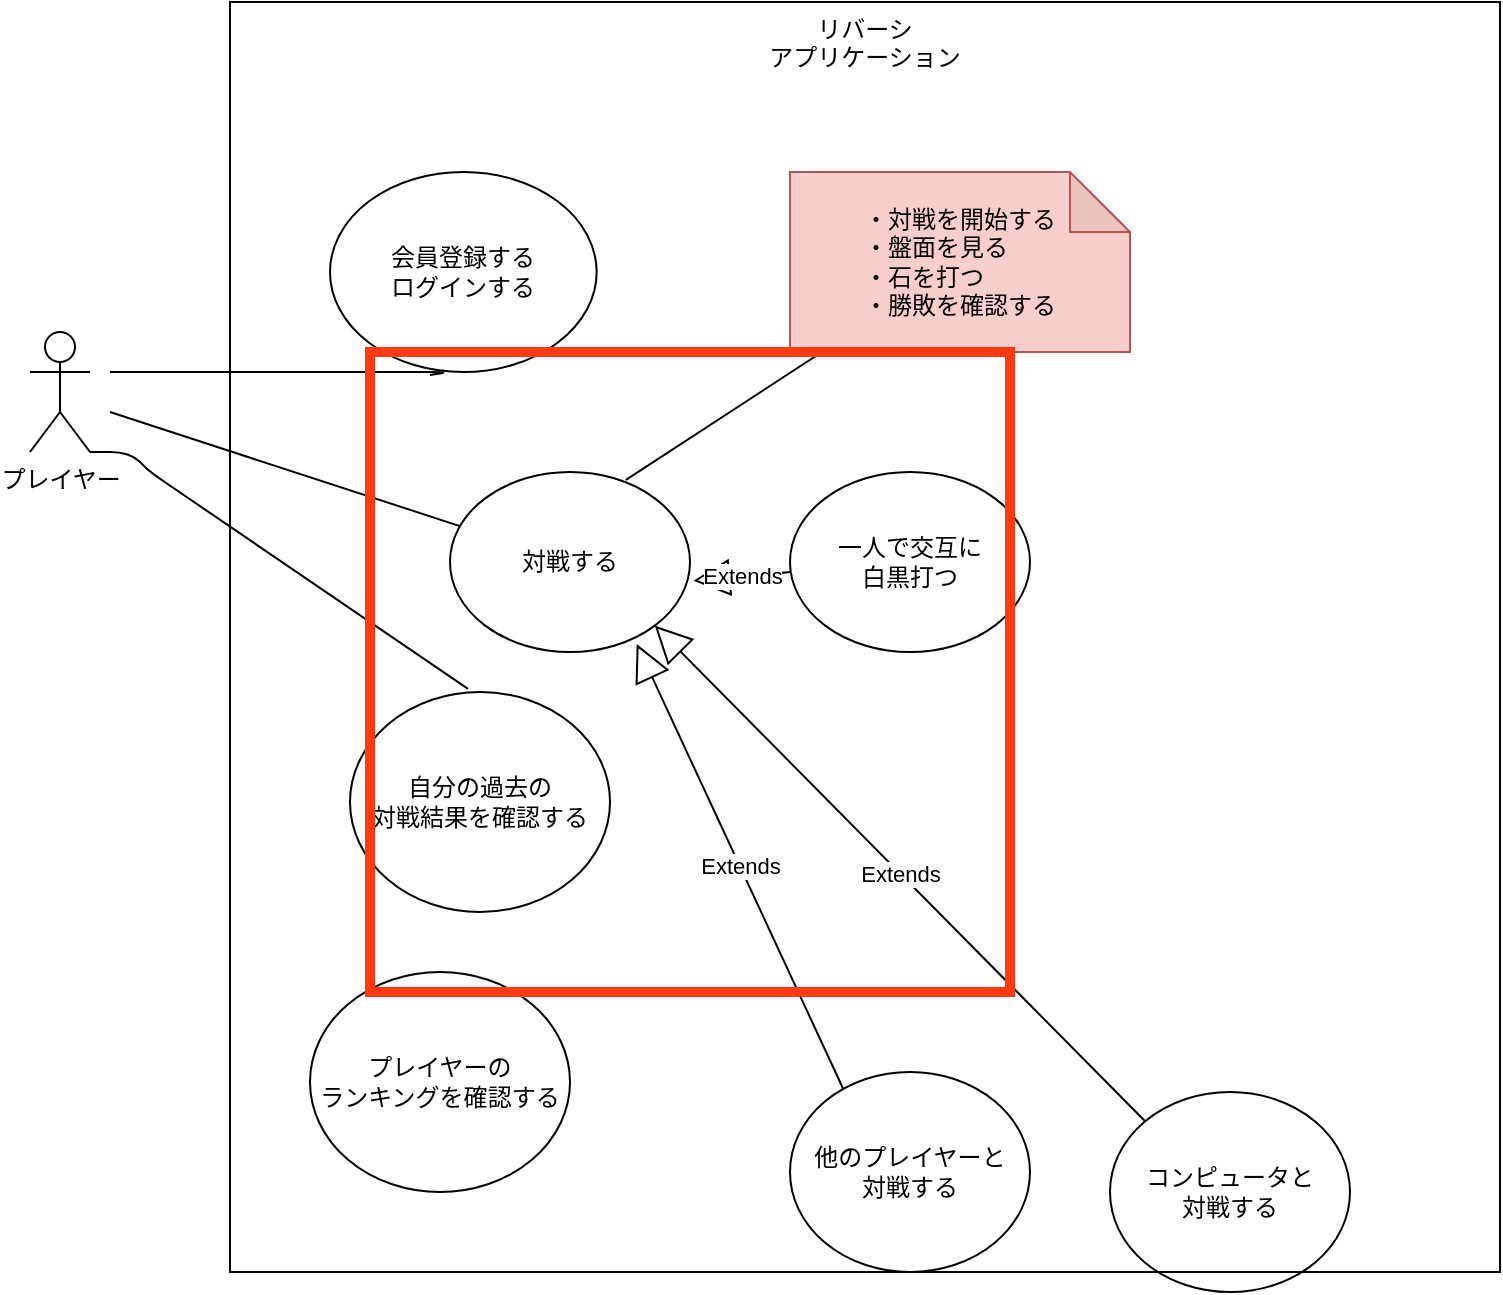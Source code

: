 <mxfile>
    <diagram id="mMKiy0xi3HChqaLZq23c" name="ページ1">
        <mxGraphModel dx="1150" dy="858" grid="1" gridSize="10" guides="1" tooltips="1" connect="1" arrows="1" fold="1" page="1" pageScale="1" pageWidth="827" pageHeight="1169" math="0" shadow="0">
            <root>
                <mxCell id="0"/>
                <mxCell id="1" parent="0"/>
                <mxCell id="2" value="リバーシ&lt;br&gt;アプリケーション" style="whiteSpace=wrap;html=1;aspect=fixed;verticalAlign=top;fillColor=none;" vertex="1" parent="1">
                    <mxGeometry x="200" y="115" width="635" height="635" as="geometry"/>
                </mxCell>
                <mxCell id="4" value="プレイヤー" style="shape=umlActor;verticalLabelPosition=bottom;verticalAlign=top;html=1;outlineConnect=0;fillColor=none;" vertex="1" parent="1">
                    <mxGeometry x="100" y="280" width="30" height="60" as="geometry"/>
                </mxCell>
                <mxCell id="5" value="対戦する" style="ellipse;whiteSpace=wrap;html=1;fillColor=none;" vertex="1" parent="1">
                    <mxGeometry x="310" y="350" width="120" height="90" as="geometry"/>
                </mxCell>
                <mxCell id="7" value="" style="endArrow=none;html=1;" edge="1" parent="1" target="5">
                    <mxGeometry width="50" height="50" relative="1" as="geometry">
                        <mxPoint x="140" y="320" as="sourcePoint"/>
                        <mxPoint x="390" y="290" as="targetPoint"/>
                        <Array as="points"/>
                    </mxGeometry>
                </mxCell>
                <mxCell id="8" value="・対戦を開始する&lt;br&gt;&lt;div style=&quot;text-align: left;&quot;&gt;&lt;span style=&quot;background-color: initial;&quot;&gt;・盤面を見る&lt;/span&gt;&lt;/div&gt;&lt;div style=&quot;text-align: left;&quot;&gt;&lt;span style=&quot;background-color: initial;&quot;&gt;・石を打つ&lt;/span&gt;&lt;/div&gt;・勝敗を確認する" style="shape=note;whiteSpace=wrap;html=1;backgroundOutline=1;darkOpacity=0.05;fillColor=#f8cecc;strokeColor=#b85450;" vertex="1" parent="1">
                    <mxGeometry x="480" y="200" width="170" height="90" as="geometry"/>
                </mxCell>
                <mxCell id="9" value="" style="endArrow=none;html=1;entryX=0.733;entryY=0.044;entryDx=0;entryDy=0;entryPerimeter=0;" edge="1" parent="1" source="8" target="5">
                    <mxGeometry width="50" height="50" relative="1" as="geometry">
                        <mxPoint x="360" y="320" as="sourcePoint"/>
                        <mxPoint x="410" y="270" as="targetPoint"/>
                    </mxGeometry>
                </mxCell>
                <mxCell id="11" value="自分の過去の&lt;br&gt;対戦結果を確認する" style="ellipse;whiteSpace=wrap;html=1;fillColor=none;" vertex="1" parent="1">
                    <mxGeometry x="260" y="460" width="130" height="110" as="geometry"/>
                </mxCell>
                <mxCell id="12" value="会員登録する&lt;br&gt;ログインする" style="ellipse;whiteSpace=wrap;html=1;fillColor=none;" vertex="1" parent="1">
                    <mxGeometry x="250" y="200" width="133.33" height="100" as="geometry"/>
                </mxCell>
                <mxCell id="13" value="" style="endArrow=none;html=1;entryX=0.375;entryY=1.015;entryDx=0;entryDy=0;entryPerimeter=0;" edge="1" parent="1" target="12">
                    <mxGeometry width="50" height="50" relative="1" as="geometry">
                        <mxPoint x="140" y="300" as="sourcePoint"/>
                        <mxPoint x="410" y="370" as="targetPoint"/>
                        <Array as="points">
                            <mxPoint x="310" y="300"/>
                        </Array>
                    </mxGeometry>
                </mxCell>
                <mxCell id="14" value="" style="endArrow=none;html=1;entryX=0.454;entryY=-0.014;entryDx=0;entryDy=0;entryPerimeter=0;exitX=1;exitY=1;exitDx=0;exitDy=0;exitPerimeter=0;" edge="1" parent="1" source="4" target="11">
                    <mxGeometry width="50" height="50" relative="1" as="geometry">
                        <mxPoint x="360" y="420" as="sourcePoint"/>
                        <mxPoint x="410" y="370" as="targetPoint"/>
                        <Array as="points">
                            <mxPoint x="150" y="340"/>
                            <mxPoint x="160" y="350"/>
                        </Array>
                    </mxGeometry>
                </mxCell>
                <mxCell id="15" value="一人で交互に&lt;br&gt;白黒打つ&lt;span style=&quot;color: rgba(0, 0, 0, 0); font-family: monospace; font-size: 0px; text-align: start;&quot;&gt;%3CmxGraphModel%3E%3Croot%3E%3CmxCell%20id%3D%220%22%2F%3E%3CmxCell%20id%3D%221%22%20parent%3D%220%22%2F%3E%3CmxCell%20id%3D%222%22%20value%3D%22%E5%AF%BE%E6%88%A6%E3%81%99%E3%82%8B%22%20style%3D%22ellipse%3BwhiteSpace%3Dwrap%3Bhtml%3D1%3BfillColor%3Dnone%3B%22%20vertex%3D%221%22%20parent%3D%221%22%3E%3CmxGeometry%20x%3D%22310%22%20y%3D%22350%22%20width%3D%22120%22%20height%3D%2290%22%20as%3D%22geometry%22%2F%3E%3C%2FmxCell%3E%3C%2Froot%3E%3C%2FmxGraphModel%3E&lt;/span&gt;" style="ellipse;whiteSpace=wrap;html=1;fillColor=none;" vertex="1" parent="1">
                    <mxGeometry x="480" y="350" width="120" height="90" as="geometry"/>
                </mxCell>
                <mxCell id="16" value="&lt;div style=&quot;text-align: center;&quot;&gt;&lt;span style=&quot;text-align: start; background-color: initial;&quot;&gt;&lt;br&gt;&lt;/span&gt;&lt;/div&gt;&lt;div style=&quot;text-align: center;&quot;&gt;&lt;span style=&quot;text-align: start; background-color: initial;&quot;&gt;コンピュータと&lt;/span&gt;&lt;/div&gt;&lt;div style=&quot;text-align: center;&quot;&gt;&lt;span style=&quot;text-align: start; background-color: initial;&quot;&gt;対戦する&lt;/span&gt;&lt;/div&gt;&lt;div style=&quot;text-align: center;&quot;&gt;&lt;span style=&quot;color: rgba(0, 0, 0, 0); font-family: monospace; font-size: 0px; text-align: start; background-color: initial;&quot;&gt;たいおs%3CmxGraphModel%3E%3Croot%3E%3CmxCell%20id%3D%220%22%2F%3E%3CmxCell%20id%3D%221%22%20parent%3D%220%22%2F%3E%3CmxCell%20id%3D%222%22%20value%3D%22%E5%AF%BE%E6%88%A6%E3%81%99%E3%82%8B%22%20style%3D%22ellipse%3BwhiteSpace%3Dwrap%3Bhtml%3D1%3BfillColor%3Dnone%3B%22%20vertex%3D%221%22%20parent%3D%221%22%3E%3CmxGeometry%20x%3D%22310%22%20y%3D%22350%22%20width%3D%22120%22%20height%3D%2290%22%20as%3D%22geometry%22%2F%3E%3C%2FmxCell%3E%3C%2Froot%3E%3C%2FmxGraphModel%3E&lt;/span&gt;&lt;/div&gt;" style="ellipse;whiteSpace=wrap;html=1;fillColor=none;" vertex="1" parent="1">
                    <mxGeometry x="640" y="660" width="120" height="100" as="geometry"/>
                </mxCell>
                <mxCell id="17" value="&lt;div style=&quot;text-align: center;&quot;&gt;他のプレイヤーと&lt;/div&gt;&lt;div style=&quot;text-align: center;&quot;&gt;対戦する&lt;/div&gt;" style="ellipse;whiteSpace=wrap;html=1;fillColor=none;" vertex="1" parent="1">
                    <mxGeometry x="480" y="650" width="120" height="100" as="geometry"/>
                </mxCell>
                <mxCell id="18" value="Extends" style="endArrow=block;endSize=16;endFill=0;html=1;entryX=1;entryY=1;entryDx=0;entryDy=0;exitX=0;exitY=0;exitDx=0;exitDy=0;" edge="1" parent="1" source="16" target="5">
                    <mxGeometry x="0.002" width="160" relative="1" as="geometry">
                        <mxPoint x="500" y="460" as="sourcePoint"/>
                        <mxPoint x="574" y="480" as="targetPoint"/>
                        <mxPoint as="offset"/>
                    </mxGeometry>
                </mxCell>
                <mxCell id="20" value="Extends" style="endArrow=block;endSize=16;endFill=0;html=1;entryX=1.014;entryY=0.604;entryDx=0;entryDy=0;entryPerimeter=0;" edge="1" parent="1" source="15" target="5">
                    <mxGeometry width="160" relative="1" as="geometry">
                        <mxPoint x="517.574" y="484.645" as="sourcePoint"/>
                        <mxPoint x="422.426" y="436.82" as="targetPoint"/>
                    </mxGeometry>
                </mxCell>
                <mxCell id="21" value="Extends" style="endArrow=block;endSize=16;endFill=0;html=1;entryX=0.778;entryY=0.956;entryDx=0;entryDy=0;exitX=0.222;exitY=0.085;exitDx=0;exitDy=0;exitPerimeter=0;entryPerimeter=0;" edge="1" parent="1" source="17" target="5">
                    <mxGeometry x="0.002" width="160" relative="1" as="geometry">
                        <mxPoint x="517.574" y="484.645" as="sourcePoint"/>
                        <mxPoint x="422.426" y="436.82" as="targetPoint"/>
                        <mxPoint as="offset"/>
                    </mxGeometry>
                </mxCell>
                <mxCell id="22" value="プレイヤーの&lt;br&gt;ランキングを確認する" style="ellipse;whiteSpace=wrap;html=1;fillColor=none;" vertex="1" parent="1">
                    <mxGeometry x="240" y="600" width="130" height="110" as="geometry"/>
                </mxCell>
                <mxCell id="23" value="" style="whiteSpace=wrap;html=1;aspect=fixed;fillColor=none;strokeWidth=5;strokeColor=#FF3912;" vertex="1" parent="1">
                    <mxGeometry x="270" y="290" width="320" height="320" as="geometry"/>
                </mxCell>
            </root>
        </mxGraphModel>
    </diagram>
</mxfile>